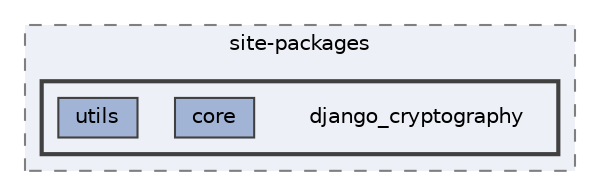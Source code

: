 digraph "C:/Users/LukeMabie/documents/Development/Password_Saver_Using_Django-master/venv/Lib/site-packages/django_cryptography"
{
 // LATEX_PDF_SIZE
  bgcolor="transparent";
  edge [fontname=Helvetica,fontsize=10,labelfontname=Helvetica,labelfontsize=10];
  node [fontname=Helvetica,fontsize=10,shape=box,height=0.2,width=0.4];
  compound=true
  subgraph clusterdir_880bfa2d0d53b289c2c7691ccbc75f95 {
    graph [ bgcolor="#edf0f7", pencolor="grey50", label="site-packages", fontname=Helvetica,fontsize=10 style="filled,dashed", URL="dir_880bfa2d0d53b289c2c7691ccbc75f95.html",tooltip=""]
  subgraph clusterdir_a810f7a5bc00c012ebcdea71aa10fac8 {
    graph [ bgcolor="#edf0f7", pencolor="grey25", label="", fontname=Helvetica,fontsize=10 style="filled,bold", URL="dir_a810f7a5bc00c012ebcdea71aa10fac8.html",tooltip=""]
    dir_a810f7a5bc00c012ebcdea71aa10fac8 [shape=plaintext, label="django_cryptography"];
  dir_d38f67f1b794c275521f153c1da6becd [label="core", fillcolor="#a2b4d6", color="grey25", style="filled", URL="dir_d38f67f1b794c275521f153c1da6becd.html",tooltip=""];
  dir_feb240bf14e717bb99b083b0c7209599 [label="utils", fillcolor="#a2b4d6", color="grey25", style="filled", URL="dir_feb240bf14e717bb99b083b0c7209599.html",tooltip=""];
  }
  }
}
